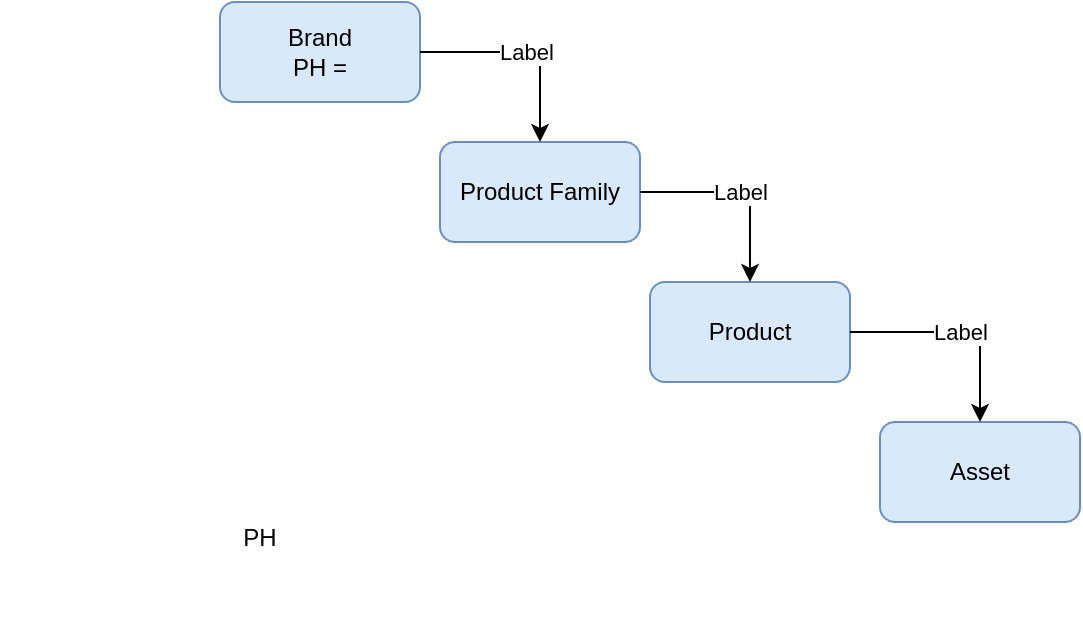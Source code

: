 <mxfile version="24.7.17">
  <diagram id="1aXGEY5gKSrcRqP4pJKV" name="Page-1">
    <mxGraphModel dx="1194" dy="691" grid="1" gridSize="10" guides="1" tooltips="1" connect="1" arrows="1" fold="1" page="1" pageScale="1" pageWidth="850" pageHeight="1100" math="0" shadow="0">
      <root>
        <mxCell id="0" />
        <mxCell id="1" parent="0" />
        <mxCell id="WVyRW_VdUEfCq2le90b7-1" value="Brand&lt;div&gt;PH =&lt;/div&gt;" style="rounded=1;whiteSpace=wrap;html=1;fillColor=#dae8fc;strokeColor=#6c8ebf;" vertex="1" parent="1">
          <mxGeometry x="160" y="110" width="100" height="50" as="geometry" />
        </mxCell>
        <mxCell id="WVyRW_VdUEfCq2le90b7-2" value="Product Family" style="rounded=1;whiteSpace=wrap;html=1;fillColor=#dae8fc;strokeColor=#6c8ebf;" vertex="1" parent="1">
          <mxGeometry x="270" y="180" width="100" height="50" as="geometry" />
        </mxCell>
        <mxCell id="WVyRW_VdUEfCq2le90b7-3" value="Product" style="rounded=1;whiteSpace=wrap;html=1;fillColor=#dae8fc;strokeColor=#6c8ebf;" vertex="1" parent="1">
          <mxGeometry x="375" y="250" width="100" height="50" as="geometry" />
        </mxCell>
        <mxCell id="WVyRW_VdUEfCq2le90b7-4" value="Asset" style="rounded=1;whiteSpace=wrap;html=1;fillColor=#dae8fc;strokeColor=#6c8ebf;" vertex="1" parent="1">
          <mxGeometry x="490" y="320" width="100" height="50" as="geometry" />
        </mxCell>
        <mxCell id="WVyRW_VdUEfCq2le90b7-5" value="" style="endArrow=classic;html=1;rounded=0;exitX=1;exitY=0.5;exitDx=0;exitDy=0;entryX=0.5;entryY=0;entryDx=0;entryDy=0;edgeStyle=orthogonalEdgeStyle;" edge="1" parent="1" source="WVyRW_VdUEfCq2le90b7-1" target="WVyRW_VdUEfCq2le90b7-2">
          <mxGeometry relative="1" as="geometry">
            <mxPoint x="370" y="360" as="sourcePoint" />
            <mxPoint x="470" y="360" as="targetPoint" />
          </mxGeometry>
        </mxCell>
        <mxCell id="WVyRW_VdUEfCq2le90b7-6" value="Label" style="edgeLabel;resizable=0;html=1;;align=center;verticalAlign=middle;" connectable="0" vertex="1" parent="WVyRW_VdUEfCq2le90b7-5">
          <mxGeometry relative="1" as="geometry" />
        </mxCell>
        <mxCell id="WVyRW_VdUEfCq2le90b7-7" value="" style="endArrow=classic;html=1;rounded=0;exitX=1;exitY=0.5;exitDx=0;exitDy=0;entryX=0.5;entryY=0;entryDx=0;entryDy=0;edgeStyle=orthogonalEdgeStyle;" edge="1" parent="1" source="WVyRW_VdUEfCq2le90b7-2" target="WVyRW_VdUEfCq2le90b7-3">
          <mxGeometry relative="1" as="geometry">
            <mxPoint x="330" y="215" as="sourcePoint" />
            <mxPoint x="420" y="250" as="targetPoint" />
          </mxGeometry>
        </mxCell>
        <mxCell id="WVyRW_VdUEfCq2le90b7-8" value="Label" style="edgeLabel;resizable=0;html=1;;align=center;verticalAlign=middle;" connectable="0" vertex="1" parent="WVyRW_VdUEfCq2le90b7-7">
          <mxGeometry relative="1" as="geometry" />
        </mxCell>
        <mxCell id="WVyRW_VdUEfCq2le90b7-9" value="" style="endArrow=classic;html=1;rounded=0;exitX=1;exitY=0.5;exitDx=0;exitDy=0;entryX=0.5;entryY=0;entryDx=0;entryDy=0;edgeStyle=orthogonalEdgeStyle;" edge="1" parent="1" source="WVyRW_VdUEfCq2le90b7-3" target="WVyRW_VdUEfCq2le90b7-4">
          <mxGeometry relative="1" as="geometry">
            <mxPoint x="340" y="235" as="sourcePoint" />
            <mxPoint x="435" y="260" as="targetPoint" />
          </mxGeometry>
        </mxCell>
        <mxCell id="WVyRW_VdUEfCq2le90b7-10" value="Label" style="edgeLabel;resizable=0;html=1;;align=center;verticalAlign=middle;" connectable="0" vertex="1" parent="WVyRW_VdUEfCq2le90b7-9">
          <mxGeometry relative="1" as="geometry" />
        </mxCell>
        <mxCell id="WVyRW_VdUEfCq2le90b7-11" value="PH&lt;div&gt;&lt;br&gt;&lt;/div&gt;" style="text;html=1;align=center;verticalAlign=middle;whiteSpace=wrap;rounded=0;" vertex="1" parent="1">
          <mxGeometry x="50" y="340" width="260" height="90" as="geometry" />
        </mxCell>
      </root>
    </mxGraphModel>
  </diagram>
</mxfile>
